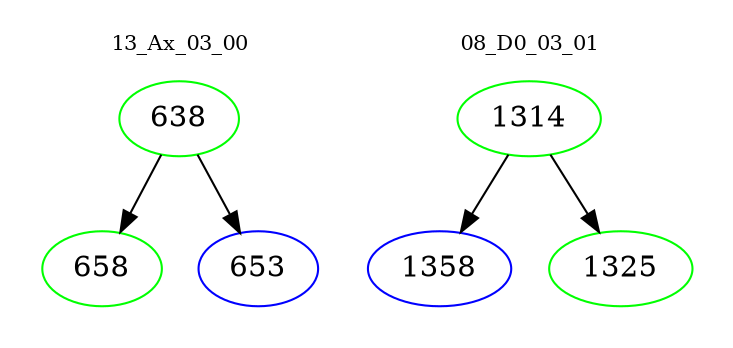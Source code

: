 digraph{
subgraph cluster_0 {
color = white
label = "13_Ax_03_00";
fontsize=10;
T0_638 [label="638", color="green"]
T0_638 -> T0_658 [color="black"]
T0_658 [label="658", color="green"]
T0_638 -> T0_653 [color="black"]
T0_653 [label="653", color="blue"]
}
subgraph cluster_1 {
color = white
label = "08_D0_03_01";
fontsize=10;
T1_1314 [label="1314", color="green"]
T1_1314 -> T1_1358 [color="black"]
T1_1358 [label="1358", color="blue"]
T1_1314 -> T1_1325 [color="black"]
T1_1325 [label="1325", color="green"]
}
}
